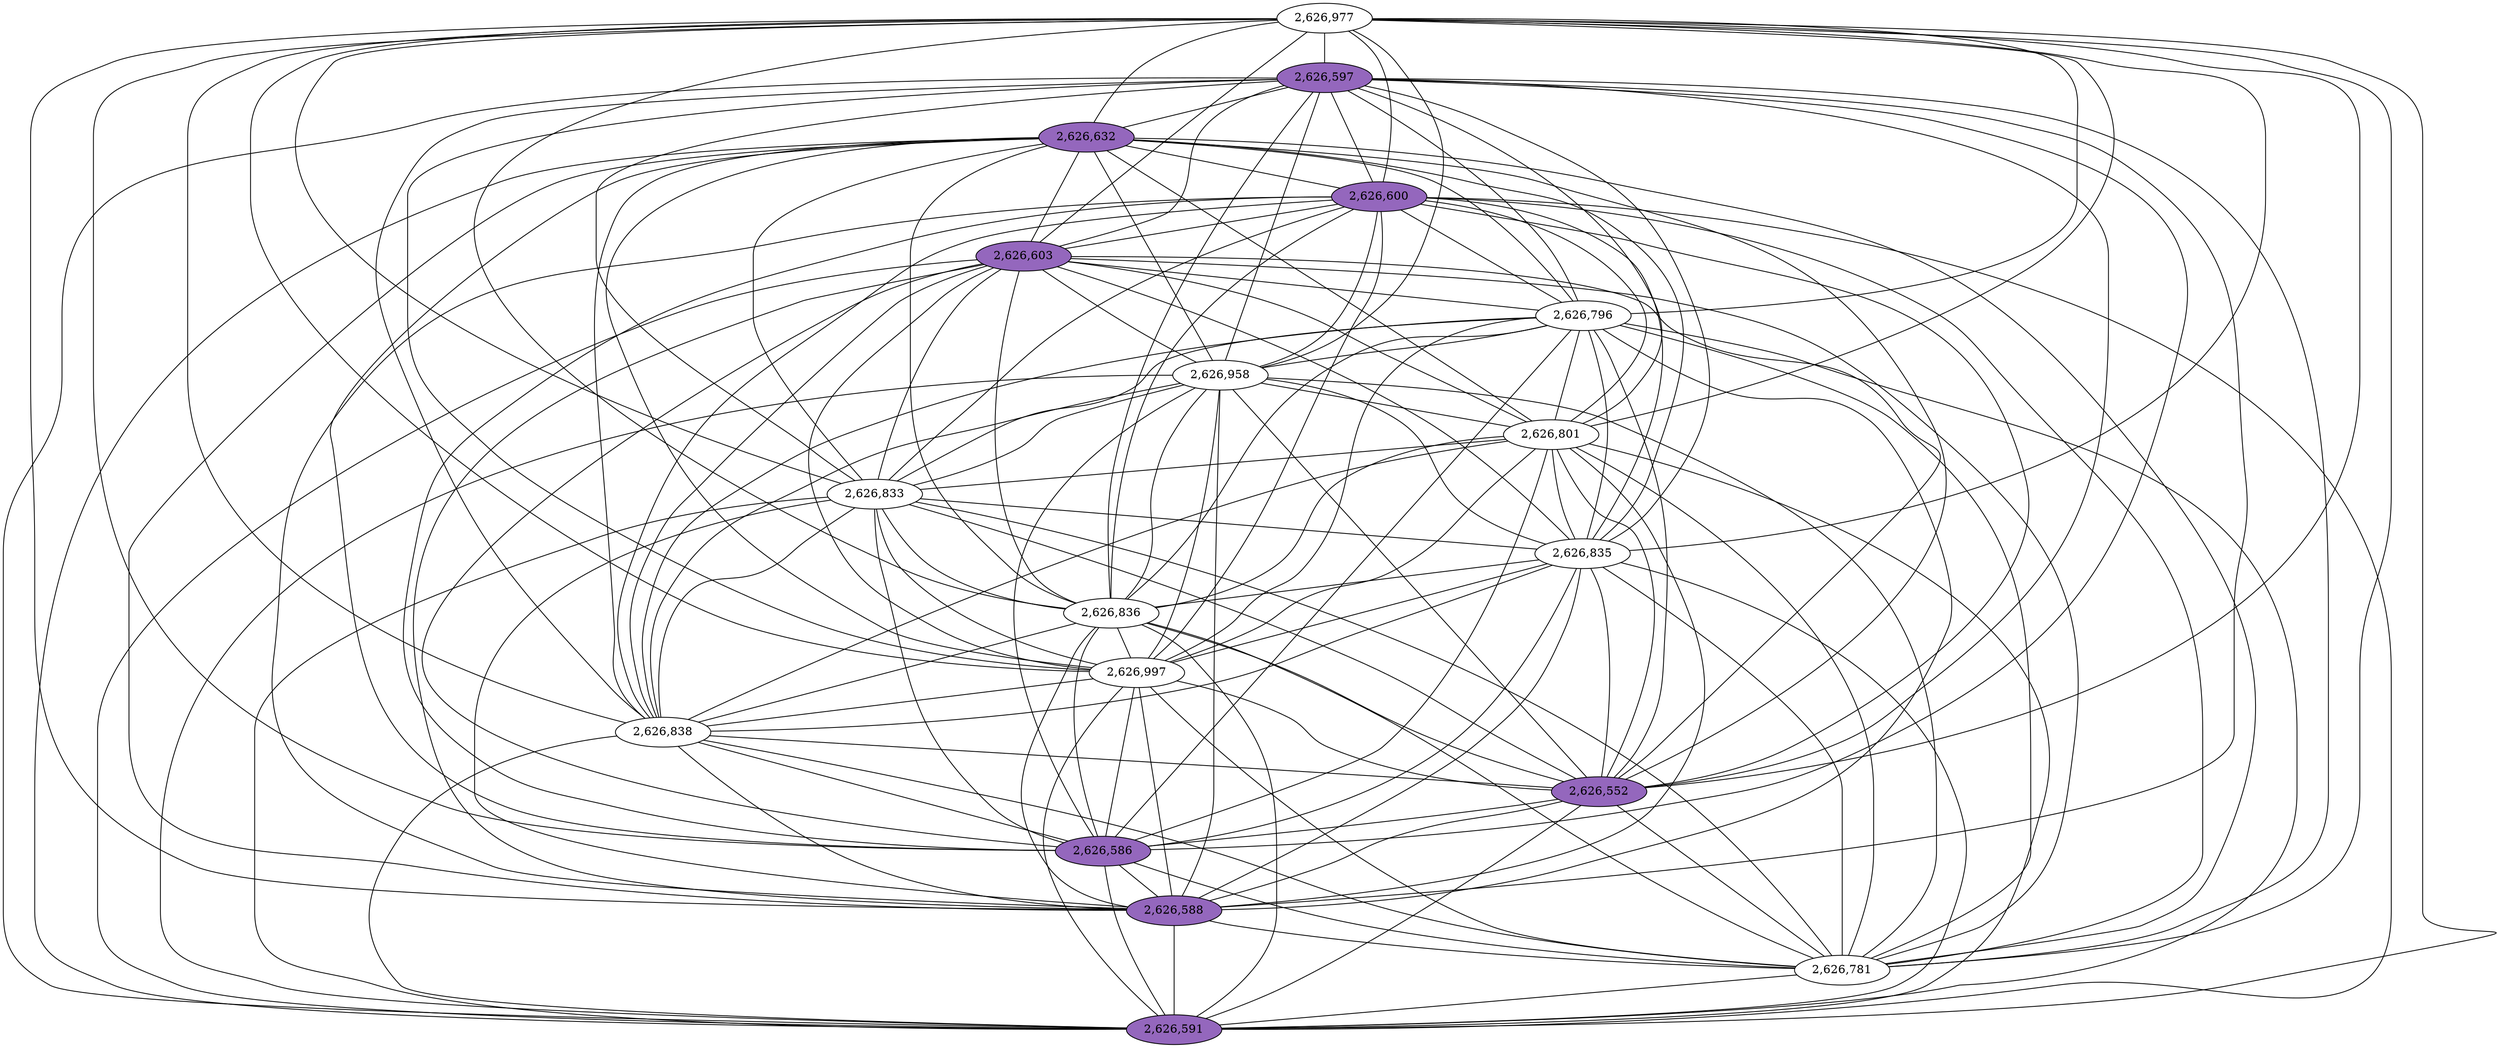 graph BACTEROIDALES_cc5 {
	overlap="prism50";
	outputorder="edgesfirst";
	"2,626,977" [style="filled", fillcolor="#ffffff", fontcolor="#000000"];
	"2,626,597" [style="filled", fillcolor="#9467bd", fontcolor="#000000"];
	"2,626,632" [style="filled", fillcolor="#9467bd", fontcolor="#000000"];
	"2,626,600" [style="filled", fillcolor="#9467bd", fontcolor="#000000"];
	"2,626,603" [style="filled", fillcolor="#9467bd", fontcolor="#000000"];
	"2,626,796" [style="filled", fillcolor="#ffffff", fontcolor="#000000"];
	"2,626,958" [style="filled", fillcolor="#ffffff", fontcolor="#000000"];
	"2,626,801" [style="filled", fillcolor="#ffffff", fontcolor="#000000"];
	"2,626,833" [style="filled", fillcolor="#ffffff", fontcolor="#000000"];
	"2,626,835" [style="filled", fillcolor="#ffffff", fontcolor="#000000"];
	"2,626,836" [style="filled", fillcolor="#ffffff", fontcolor="#000000"];
	"2,626,997" [style="filled", fillcolor="#ffffff", fontcolor="#000000"];
	"2,626,838" [style="filled", fillcolor="#ffffff", fontcolor="#000000"];
	"2,626,552" [style="filled", fillcolor="#9467bd", fontcolor="#000000"];
	"2,626,586" [style="filled", fillcolor="#9467bd", fontcolor="#000000"];
	"2,626,588" [style="filled", fillcolor="#9467bd", fontcolor="#000000"];
	"2,626,781" [style="filled", fillcolor="#ffffff", fontcolor="#000000"];
	"2,626,591" [style="filled", fillcolor="#9467bd", fontcolor="#000000"];
	"2,626,977" -- "2,626,632";
	"2,626,977" -- "2,626,781";
	"2,626,977" -- "2,626,796";
	"2,626,977" -- "2,626,801";
	"2,626,977" -- "2,626,833";
	"2,626,977" -- "2,626,835";
	"2,626,977" -- "2,626,836";
	"2,626,977" -- "2,626,838";
	"2,626,977" -- "2,626,958";
	"2,626,977" -- "2,626,997";
	"2,626,977" -- "2,626,552";
	"2,626,977" -- "2,626,586";
	"2,626,977" -- "2,626,588";
	"2,626,977" -- "2,626,591";
	"2,626,977" -- "2,626,597";
	"2,626,977" -- "2,626,600";
	"2,626,977" -- "2,626,603";
	"2,626,597" -- "2,626,552";
	"2,626,597" -- "2,626,586";
	"2,626,597" -- "2,626,588";
	"2,626,597" -- "2,626,591";
	"2,626,597" -- "2,626,600";
	"2,626,597" -- "2,626,603";
	"2,626,597" -- "2,626,632";
	"2,626,597" -- "2,626,781";
	"2,626,597" -- "2,626,796";
	"2,626,597" -- "2,626,801";
	"2,626,597" -- "2,626,833";
	"2,626,597" -- "2,626,835";
	"2,626,597" -- "2,626,836";
	"2,626,597" -- "2,626,838";
	"2,626,597" -- "2,626,958";
	"2,626,597" -- "2,626,997";
	"2,626,632" -- "2,626,781";
	"2,626,632" -- "2,626,796";
	"2,626,632" -- "2,626,801";
	"2,626,632" -- "2,626,833";
	"2,626,632" -- "2,626,835";
	"2,626,632" -- "2,626,836";
	"2,626,632" -- "2,626,838";
	"2,626,632" -- "2,626,958";
	"2,626,632" -- "2,626,997";
	"2,626,632" -- "2,626,552";
	"2,626,632" -- "2,626,586";
	"2,626,632" -- "2,626,588";
	"2,626,632" -- "2,626,591";
	"2,626,632" -- "2,626,600";
	"2,626,632" -- "2,626,603";
	"2,626,600" -- "2,626,552";
	"2,626,600" -- "2,626,586";
	"2,626,600" -- "2,626,588";
	"2,626,600" -- "2,626,591";
	"2,626,600" -- "2,626,603";
	"2,626,600" -- "2,626,781";
	"2,626,600" -- "2,626,796";
	"2,626,600" -- "2,626,801";
	"2,626,600" -- "2,626,833";
	"2,626,600" -- "2,626,835";
	"2,626,600" -- "2,626,836";
	"2,626,600" -- "2,626,838";
	"2,626,600" -- "2,626,958";
	"2,626,600" -- "2,626,997";
	"2,626,603" -- "2,626,552";
	"2,626,603" -- "2,626,586";
	"2,626,603" -- "2,626,588";
	"2,626,603" -- "2,626,591";
	"2,626,603" -- "2,626,781";
	"2,626,603" -- "2,626,796";
	"2,626,603" -- "2,626,801";
	"2,626,603" -- "2,626,833";
	"2,626,603" -- "2,626,835";
	"2,626,603" -- "2,626,836";
	"2,626,603" -- "2,626,838";
	"2,626,603" -- "2,626,958";
	"2,626,603" -- "2,626,997";
	"2,626,796" -- "2,626,781";
	"2,626,796" -- "2,626,801";
	"2,626,796" -- "2,626,833";
	"2,626,796" -- "2,626,835";
	"2,626,796" -- "2,626,836";
	"2,626,796" -- "2,626,838";
	"2,626,796" -- "2,626,958";
	"2,626,796" -- "2,626,997";
	"2,626,796" -- "2,626,552";
	"2,626,796" -- "2,626,586";
	"2,626,796" -- "2,626,588";
	"2,626,796" -- "2,626,591";
	"2,626,958" -- "2,626,781";
	"2,626,958" -- "2,626,801";
	"2,626,958" -- "2,626,833";
	"2,626,958" -- "2,626,835";
	"2,626,958" -- "2,626,836";
	"2,626,958" -- "2,626,838";
	"2,626,958" -- "2,626,997";
	"2,626,958" -- "2,626,552";
	"2,626,958" -- "2,626,586";
	"2,626,958" -- "2,626,588";
	"2,626,958" -- "2,626,591";
	"2,626,801" -- "2,626,781";
	"2,626,801" -- "2,626,833";
	"2,626,801" -- "2,626,835";
	"2,626,801" -- "2,626,836";
	"2,626,801" -- "2,626,838";
	"2,626,801" -- "2,626,997";
	"2,626,801" -- "2,626,552";
	"2,626,801" -- "2,626,586";
	"2,626,801" -- "2,626,588";
	"2,626,801" -- "2,626,591";
	"2,626,833" -- "2,626,781";
	"2,626,833" -- "2,626,835";
	"2,626,833" -- "2,626,836";
	"2,626,833" -- "2,626,838";
	"2,626,833" -- "2,626,997";
	"2,626,833" -- "2,626,552";
	"2,626,833" -- "2,626,586";
	"2,626,833" -- "2,626,588";
	"2,626,833" -- "2,626,591";
	"2,626,835" -- "2,626,781";
	"2,626,835" -- "2,626,836";
	"2,626,835" -- "2,626,838";
	"2,626,835" -- "2,626,997";
	"2,626,835" -- "2,626,552";
	"2,626,835" -- "2,626,586";
	"2,626,835" -- "2,626,588";
	"2,626,835" -- "2,626,591";
	"2,626,836" -- "2,626,781";
	"2,626,836" -- "2,626,838";
	"2,626,836" -- "2,626,997";
	"2,626,836" -- "2,626,552";
	"2,626,836" -- "2,626,586";
	"2,626,836" -- "2,626,588";
	"2,626,836" -- "2,626,591";
	"2,626,997" -- "2,626,781";
	"2,626,997" -- "2,626,838";
	"2,626,997" -- "2,626,552";
	"2,626,997" -- "2,626,586";
	"2,626,997" -- "2,626,588";
	"2,626,997" -- "2,626,591";
	"2,626,838" -- "2,626,781";
	"2,626,838" -- "2,626,552";
	"2,626,838" -- "2,626,586";
	"2,626,838" -- "2,626,588";
	"2,626,838" -- "2,626,591";
	"2,626,552" -- "2,626,586";
	"2,626,552" -- "2,626,588";
	"2,626,552" -- "2,626,591";
	"2,626,552" -- "2,626,781";
	"2,626,586" -- "2,626,588";
	"2,626,586" -- "2,626,591";
	"2,626,586" -- "2,626,781";
	"2,626,588" -- "2,626,591";
	"2,626,588" -- "2,626,781";
	"2,626,781" -- "2,626,591";
}